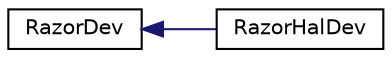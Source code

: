 digraph G
{
  edge [fontname="Helvetica",fontsize="10",labelfontname="Helvetica",labelfontsize="10"];
  node [fontname="Helvetica",fontsize="10",shape=record];
  rankdir=LR;
  Node1 [label="RazorDev",height=0.2,width=0.4,color="black", fillcolor="white", style="filled",URL="$classRazorDev.html"];
  Node1 -> Node2 [dir=back,color="midnightblue",fontsize="10",style="solid",fontname="Helvetica"];
  Node2 [label="RazorHalDev",height=0.2,width=0.4,color="black", fillcolor="white", style="filled",URL="$classRazorHalDev.html",tooltip="this is just a little struct-like class for holding our data"];
}
